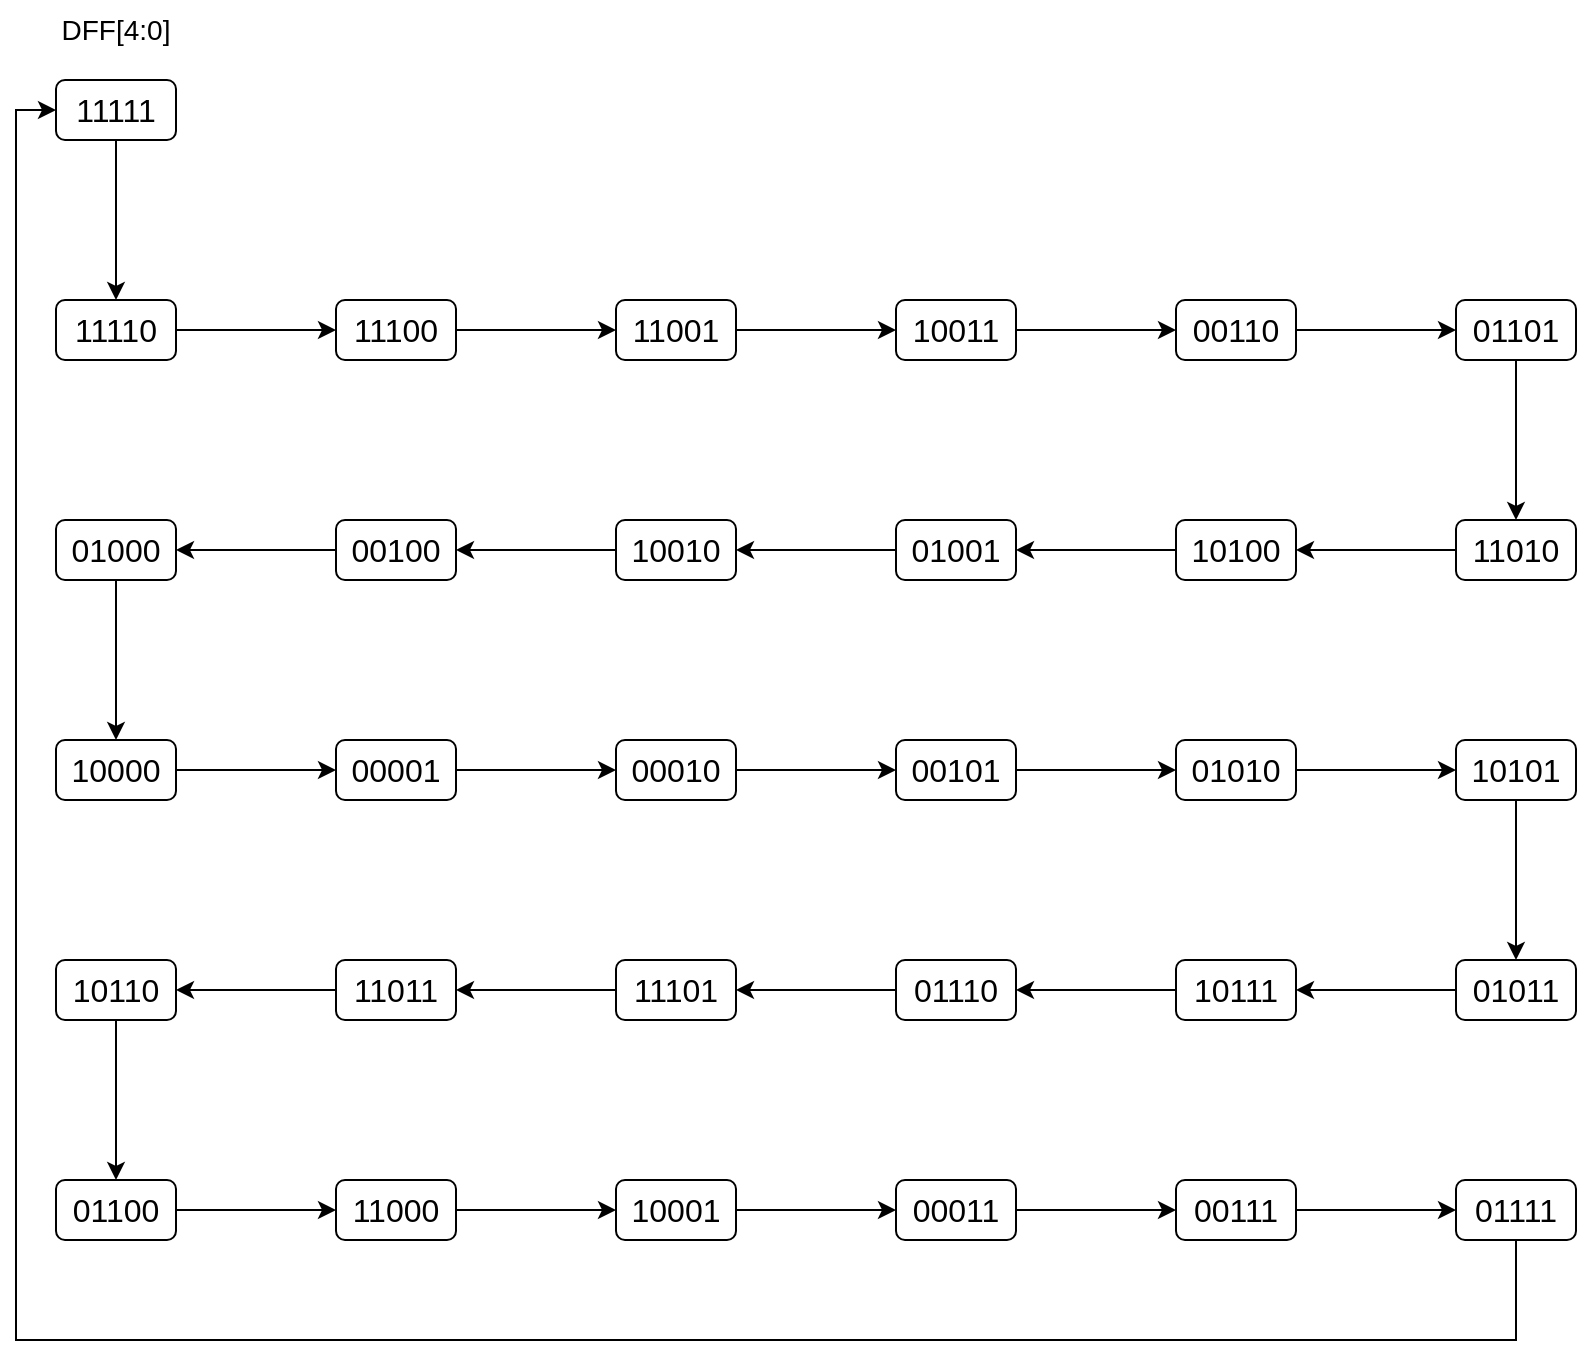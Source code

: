 <mxfile version="13.8.1" type="device"><diagram id="ZffOk5XGFv400vRuhDDj" name="Page-1"><mxGraphModel dx="946" dy="614" grid="1" gridSize="10" guides="1" tooltips="1" connect="1" arrows="1" fold="1" page="1" pageScale="1" pageWidth="827" pageHeight="1169" math="0" shadow="0"><root><mxCell id="0"/><mxCell id="1" parent="0"/><mxCell id="HgqYg5g8qgq-a61wNRfT-22" value="" style="edgeStyle=orthogonalEdgeStyle;rounded=0;orthogonalLoop=1;jettySize=auto;html=1;" parent="1" source="HgqYg5g8qgq-a61wNRfT-19" target="HgqYg5g8qgq-a61wNRfT-21" edge="1"><mxGeometry relative="1" as="geometry"/></mxCell><mxCell id="HgqYg5g8qgq-a61wNRfT-94" value="" style="edgeStyle=orthogonalEdgeStyle;rounded=0;orthogonalLoop=1;jettySize=auto;html=1;" parent="1" source="HgqYg5g8qgq-a61wNRfT-93" target="HgqYg5g8qgq-a61wNRfT-19" edge="1"><mxGeometry relative="1" as="geometry"/></mxCell><mxCell id="HgqYg5g8qgq-a61wNRfT-19" value="&lt;font style=&quot;font-size: 16px&quot;&gt;11110&lt;/font&gt;" style="rounded=1;whiteSpace=wrap;html=1;" parent="1" vertex="1"><mxGeometry x="40" y="310" width="60" height="30" as="geometry"/></mxCell><mxCell id="HgqYg5g8qgq-a61wNRfT-24" value="" style="edgeStyle=orthogonalEdgeStyle;rounded=0;orthogonalLoop=1;jettySize=auto;html=1;" parent="1" source="HgqYg5g8qgq-a61wNRfT-21" target="HgqYg5g8qgq-a61wNRfT-23" edge="1"><mxGeometry relative="1" as="geometry"/></mxCell><mxCell id="HgqYg5g8qgq-a61wNRfT-21" value="&lt;font style=&quot;font-size: 16px&quot;&gt;11100&lt;/font&gt;" style="rounded=1;whiteSpace=wrap;html=1;" parent="1" vertex="1"><mxGeometry x="180" y="310" width="60" height="30" as="geometry"/></mxCell><mxCell id="HgqYg5g8qgq-a61wNRfT-26" value="" style="edgeStyle=orthogonalEdgeStyle;rounded=0;orthogonalLoop=1;jettySize=auto;html=1;" parent="1" source="HgqYg5g8qgq-a61wNRfT-23" target="HgqYg5g8qgq-a61wNRfT-25" edge="1"><mxGeometry relative="1" as="geometry"/></mxCell><mxCell id="HgqYg5g8qgq-a61wNRfT-23" value="&lt;span style=&quot;font-size: 16px&quot;&gt;11001&lt;/span&gt;" style="rounded=1;whiteSpace=wrap;html=1;" parent="1" vertex="1"><mxGeometry x="320" y="310" width="60" height="30" as="geometry"/></mxCell><mxCell id="HgqYg5g8qgq-a61wNRfT-28" value="" style="edgeStyle=orthogonalEdgeStyle;rounded=0;orthogonalLoop=1;jettySize=auto;html=1;" parent="1" source="HgqYg5g8qgq-a61wNRfT-25" target="HgqYg5g8qgq-a61wNRfT-27" edge="1"><mxGeometry relative="1" as="geometry"/></mxCell><mxCell id="HgqYg5g8qgq-a61wNRfT-25" value="&lt;font style=&quot;font-size: 16px&quot;&gt;10011&lt;/font&gt;" style="rounded=1;whiteSpace=wrap;html=1;" parent="1" vertex="1"><mxGeometry x="460" y="310" width="60" height="30" as="geometry"/></mxCell><mxCell id="HgqYg5g8qgq-a61wNRfT-30" value="" style="edgeStyle=orthogonalEdgeStyle;rounded=0;orthogonalLoop=1;jettySize=auto;html=1;" parent="1" source="HgqYg5g8qgq-a61wNRfT-27" target="HgqYg5g8qgq-a61wNRfT-29" edge="1"><mxGeometry relative="1" as="geometry"/></mxCell><mxCell id="HgqYg5g8qgq-a61wNRfT-27" value="&lt;font style=&quot;font-size: 16px&quot;&gt;00110&lt;/font&gt;" style="rounded=1;whiteSpace=wrap;html=1;" parent="1" vertex="1"><mxGeometry x="600" y="310" width="60" height="30" as="geometry"/></mxCell><mxCell id="HgqYg5g8qgq-a61wNRfT-32" value="" style="edgeStyle=orthogonalEdgeStyle;rounded=0;orthogonalLoop=1;jettySize=auto;html=1;" parent="1" source="HgqYg5g8qgq-a61wNRfT-29" target="HgqYg5g8qgq-a61wNRfT-31" edge="1"><mxGeometry relative="1" as="geometry"/></mxCell><mxCell id="HgqYg5g8qgq-a61wNRfT-29" value="&lt;font style=&quot;font-size: 16px&quot;&gt;01101&lt;/font&gt;" style="rounded=1;whiteSpace=wrap;html=1;" parent="1" vertex="1"><mxGeometry x="740" y="310" width="60" height="30" as="geometry"/></mxCell><mxCell id="HgqYg5g8qgq-a61wNRfT-34" value="" style="edgeStyle=orthogonalEdgeStyle;rounded=0;orthogonalLoop=1;jettySize=auto;html=1;" parent="1" source="HgqYg5g8qgq-a61wNRfT-31" target="HgqYg5g8qgq-a61wNRfT-33" edge="1"><mxGeometry relative="1" as="geometry"/></mxCell><mxCell id="HgqYg5g8qgq-a61wNRfT-31" value="&lt;font style=&quot;font-size: 16px&quot;&gt;11010&lt;/font&gt;" style="rounded=1;whiteSpace=wrap;html=1;" parent="1" vertex="1"><mxGeometry x="740" y="420" width="60" height="30" as="geometry"/></mxCell><mxCell id="HgqYg5g8qgq-a61wNRfT-36" value="" style="edgeStyle=orthogonalEdgeStyle;rounded=0;orthogonalLoop=1;jettySize=auto;html=1;" parent="1" source="HgqYg5g8qgq-a61wNRfT-33" target="HgqYg5g8qgq-a61wNRfT-35" edge="1"><mxGeometry relative="1" as="geometry"/></mxCell><mxCell id="HgqYg5g8qgq-a61wNRfT-33" value="&lt;font style=&quot;font-size: 16px&quot;&gt;10100&lt;/font&gt;" style="rounded=1;whiteSpace=wrap;html=1;" parent="1" vertex="1"><mxGeometry x="600" y="420" width="60" height="30" as="geometry"/></mxCell><mxCell id="HgqYg5g8qgq-a61wNRfT-38" value="" style="edgeStyle=orthogonalEdgeStyle;rounded=0;orthogonalLoop=1;jettySize=auto;html=1;" parent="1" source="HgqYg5g8qgq-a61wNRfT-35" target="HgqYg5g8qgq-a61wNRfT-37" edge="1"><mxGeometry relative="1" as="geometry"/></mxCell><mxCell id="HgqYg5g8qgq-a61wNRfT-35" value="&lt;font style=&quot;font-size: 16px&quot;&gt;01001&lt;/font&gt;" style="rounded=1;whiteSpace=wrap;html=1;" parent="1" vertex="1"><mxGeometry x="460" y="420" width="60" height="30" as="geometry"/></mxCell><mxCell id="HgqYg5g8qgq-a61wNRfT-40" value="" style="edgeStyle=orthogonalEdgeStyle;rounded=0;orthogonalLoop=1;jettySize=auto;html=1;" parent="1" source="HgqYg5g8qgq-a61wNRfT-37" target="HgqYg5g8qgq-a61wNRfT-39" edge="1"><mxGeometry relative="1" as="geometry"/></mxCell><mxCell id="HgqYg5g8qgq-a61wNRfT-37" value="&lt;font style=&quot;font-size: 16px&quot;&gt;10010&lt;/font&gt;" style="rounded=1;whiteSpace=wrap;html=1;" parent="1" vertex="1"><mxGeometry x="320" y="420" width="60" height="30" as="geometry"/></mxCell><mxCell id="HgqYg5g8qgq-a61wNRfT-42" value="" style="edgeStyle=orthogonalEdgeStyle;rounded=0;orthogonalLoop=1;jettySize=auto;html=1;" parent="1" source="HgqYg5g8qgq-a61wNRfT-39" target="HgqYg5g8qgq-a61wNRfT-41" edge="1"><mxGeometry relative="1" as="geometry"/></mxCell><mxCell id="HgqYg5g8qgq-a61wNRfT-39" value="&lt;font style=&quot;font-size: 16px&quot;&gt;00100&lt;/font&gt;" style="rounded=1;whiteSpace=wrap;html=1;" parent="1" vertex="1"><mxGeometry x="180" y="420" width="60" height="30" as="geometry"/></mxCell><mxCell id="HgqYg5g8qgq-a61wNRfT-44" value="" style="edgeStyle=orthogonalEdgeStyle;rounded=0;orthogonalLoop=1;jettySize=auto;html=1;" parent="1" source="HgqYg5g8qgq-a61wNRfT-41" target="HgqYg5g8qgq-a61wNRfT-43" edge="1"><mxGeometry relative="1" as="geometry"/></mxCell><mxCell id="HgqYg5g8qgq-a61wNRfT-41" value="&lt;font style=&quot;font-size: 16px&quot;&gt;01000&lt;/font&gt;" style="rounded=1;whiteSpace=wrap;html=1;" parent="1" vertex="1"><mxGeometry x="40" y="420" width="60" height="30" as="geometry"/></mxCell><mxCell id="HgqYg5g8qgq-a61wNRfT-46" value="" style="edgeStyle=orthogonalEdgeStyle;rounded=0;orthogonalLoop=1;jettySize=auto;html=1;" parent="1" source="HgqYg5g8qgq-a61wNRfT-43" target="HgqYg5g8qgq-a61wNRfT-45" edge="1"><mxGeometry relative="1" as="geometry"/></mxCell><mxCell id="HgqYg5g8qgq-a61wNRfT-43" value="&lt;font style=&quot;font-size: 16px&quot;&gt;10000&lt;/font&gt;" style="rounded=1;whiteSpace=wrap;html=1;" parent="1" vertex="1"><mxGeometry x="40" y="530" width="60" height="30" as="geometry"/></mxCell><mxCell id="HgqYg5g8qgq-a61wNRfT-48" value="" style="edgeStyle=orthogonalEdgeStyle;rounded=0;orthogonalLoop=1;jettySize=auto;html=1;" parent="1" source="HgqYg5g8qgq-a61wNRfT-45" target="HgqYg5g8qgq-a61wNRfT-47" edge="1"><mxGeometry relative="1" as="geometry"/></mxCell><mxCell id="HgqYg5g8qgq-a61wNRfT-45" value="&lt;font style=&quot;font-size: 16px&quot;&gt;00001&lt;/font&gt;" style="rounded=1;whiteSpace=wrap;html=1;" parent="1" vertex="1"><mxGeometry x="180" y="530" width="60" height="30" as="geometry"/></mxCell><mxCell id="HgqYg5g8qgq-a61wNRfT-50" value="" style="edgeStyle=orthogonalEdgeStyle;rounded=0;orthogonalLoop=1;jettySize=auto;html=1;" parent="1" source="HgqYg5g8qgq-a61wNRfT-47" target="HgqYg5g8qgq-a61wNRfT-49" edge="1"><mxGeometry relative="1" as="geometry"/></mxCell><mxCell id="HgqYg5g8qgq-a61wNRfT-47" value="&lt;font style=&quot;font-size: 16px&quot;&gt;00010&lt;/font&gt;" style="rounded=1;whiteSpace=wrap;html=1;" parent="1" vertex="1"><mxGeometry x="320" y="530" width="60" height="30" as="geometry"/></mxCell><mxCell id="HgqYg5g8qgq-a61wNRfT-52" value="" style="edgeStyle=orthogonalEdgeStyle;rounded=0;orthogonalLoop=1;jettySize=auto;html=1;" parent="1" source="HgqYg5g8qgq-a61wNRfT-49" target="HgqYg5g8qgq-a61wNRfT-51" edge="1"><mxGeometry relative="1" as="geometry"/></mxCell><mxCell id="HgqYg5g8qgq-a61wNRfT-49" value="&lt;font style=&quot;font-size: 16px&quot;&gt;00101&lt;/font&gt;" style="rounded=1;whiteSpace=wrap;html=1;" parent="1" vertex="1"><mxGeometry x="460" y="530" width="60" height="30" as="geometry"/></mxCell><mxCell id="HgqYg5g8qgq-a61wNRfT-54" value="" style="edgeStyle=orthogonalEdgeStyle;rounded=0;orthogonalLoop=1;jettySize=auto;html=1;" parent="1" source="HgqYg5g8qgq-a61wNRfT-51" target="HgqYg5g8qgq-a61wNRfT-53" edge="1"><mxGeometry relative="1" as="geometry"/></mxCell><mxCell id="HgqYg5g8qgq-a61wNRfT-51" value="&lt;font style=&quot;font-size: 16px&quot;&gt;01010&lt;/font&gt;" style="rounded=1;whiteSpace=wrap;html=1;" parent="1" vertex="1"><mxGeometry x="600" y="530" width="60" height="30" as="geometry"/></mxCell><mxCell id="HgqYg5g8qgq-a61wNRfT-56" value="" style="edgeStyle=orthogonalEdgeStyle;rounded=0;orthogonalLoop=1;jettySize=auto;html=1;" parent="1" source="HgqYg5g8qgq-a61wNRfT-53" target="HgqYg5g8qgq-a61wNRfT-55" edge="1"><mxGeometry relative="1" as="geometry"/></mxCell><mxCell id="HgqYg5g8qgq-a61wNRfT-53" value="&lt;font style=&quot;font-size: 16px&quot;&gt;10101&lt;/font&gt;" style="rounded=1;whiteSpace=wrap;html=1;" parent="1" vertex="1"><mxGeometry x="740" y="530" width="60" height="30" as="geometry"/></mxCell><mxCell id="HgqYg5g8qgq-a61wNRfT-58" value="" style="edgeStyle=orthogonalEdgeStyle;rounded=0;orthogonalLoop=1;jettySize=auto;html=1;" parent="1" source="HgqYg5g8qgq-a61wNRfT-55" target="HgqYg5g8qgq-a61wNRfT-57" edge="1"><mxGeometry relative="1" as="geometry"/></mxCell><mxCell id="HgqYg5g8qgq-a61wNRfT-55" value="&lt;font style=&quot;font-size: 16px&quot;&gt;01011&lt;/font&gt;" style="rounded=1;whiteSpace=wrap;html=1;" parent="1" vertex="1"><mxGeometry x="740" y="640" width="60" height="30" as="geometry"/></mxCell><mxCell id="HgqYg5g8qgq-a61wNRfT-60" value="" style="edgeStyle=orthogonalEdgeStyle;rounded=0;orthogonalLoop=1;jettySize=auto;html=1;" parent="1" source="HgqYg5g8qgq-a61wNRfT-57" target="HgqYg5g8qgq-a61wNRfT-59" edge="1"><mxGeometry relative="1" as="geometry"/></mxCell><mxCell id="HgqYg5g8qgq-a61wNRfT-57" value="&lt;span style=&quot;font-size: 16px&quot;&gt;10111&lt;/span&gt;" style="rounded=1;whiteSpace=wrap;html=1;" parent="1" vertex="1"><mxGeometry x="600" y="640" width="60" height="30" as="geometry"/></mxCell><mxCell id="HgqYg5g8qgq-a61wNRfT-62" value="" style="edgeStyle=orthogonalEdgeStyle;rounded=0;orthogonalLoop=1;jettySize=auto;html=1;" parent="1" source="HgqYg5g8qgq-a61wNRfT-59" target="HgqYg5g8qgq-a61wNRfT-61" edge="1"><mxGeometry relative="1" as="geometry"/></mxCell><mxCell id="HgqYg5g8qgq-a61wNRfT-59" value="&lt;font style=&quot;font-size: 16px&quot;&gt;01110&lt;/font&gt;" style="rounded=1;whiteSpace=wrap;html=1;" parent="1" vertex="1"><mxGeometry x="460" y="640" width="60" height="30" as="geometry"/></mxCell><mxCell id="HgqYg5g8qgq-a61wNRfT-64" value="" style="edgeStyle=orthogonalEdgeStyle;rounded=0;orthogonalLoop=1;jettySize=auto;html=1;" parent="1" source="HgqYg5g8qgq-a61wNRfT-61" target="HgqYg5g8qgq-a61wNRfT-63" edge="1"><mxGeometry relative="1" as="geometry"/></mxCell><mxCell id="HgqYg5g8qgq-a61wNRfT-61" value="&lt;font style=&quot;font-size: 16px&quot;&gt;11101&lt;/font&gt;" style="rounded=1;whiteSpace=wrap;html=1;" parent="1" vertex="1"><mxGeometry x="320" y="640" width="60" height="30" as="geometry"/></mxCell><mxCell id="HgqYg5g8qgq-a61wNRfT-66" value="" style="edgeStyle=orthogonalEdgeStyle;rounded=0;orthogonalLoop=1;jettySize=auto;html=1;" parent="1" source="HgqYg5g8qgq-a61wNRfT-63" target="HgqYg5g8qgq-a61wNRfT-65" edge="1"><mxGeometry relative="1" as="geometry"/></mxCell><mxCell id="HgqYg5g8qgq-a61wNRfT-63" value="&lt;font style=&quot;font-size: 16px&quot;&gt;11011&lt;/font&gt;" style="rounded=1;whiteSpace=wrap;html=1;" parent="1" vertex="1"><mxGeometry x="180" y="640" width="60" height="30" as="geometry"/></mxCell><mxCell id="HgqYg5g8qgq-a61wNRfT-68" value="" style="edgeStyle=orthogonalEdgeStyle;rounded=0;orthogonalLoop=1;jettySize=auto;html=1;" parent="1" source="HgqYg5g8qgq-a61wNRfT-65" target="HgqYg5g8qgq-a61wNRfT-67" edge="1"><mxGeometry relative="1" as="geometry"/></mxCell><mxCell id="HgqYg5g8qgq-a61wNRfT-65" value="&lt;font style=&quot;font-size: 16px&quot;&gt;10110&lt;/font&gt;" style="rounded=1;whiteSpace=wrap;html=1;" parent="1" vertex="1"><mxGeometry x="40" y="640" width="60" height="30" as="geometry"/></mxCell><mxCell id="HgqYg5g8qgq-a61wNRfT-70" value="" style="edgeStyle=orthogonalEdgeStyle;rounded=0;orthogonalLoop=1;jettySize=auto;html=1;" parent="1" source="HgqYg5g8qgq-a61wNRfT-67" target="HgqYg5g8qgq-a61wNRfT-69" edge="1"><mxGeometry relative="1" as="geometry"/></mxCell><mxCell id="HgqYg5g8qgq-a61wNRfT-67" value="&lt;font style=&quot;font-size: 16px&quot;&gt;01100&lt;/font&gt;" style="rounded=1;whiteSpace=wrap;html=1;" parent="1" vertex="1"><mxGeometry x="40" y="750" width="60" height="30" as="geometry"/></mxCell><mxCell id="HgqYg5g8qgq-a61wNRfT-72" value="" style="edgeStyle=orthogonalEdgeStyle;rounded=0;orthogonalLoop=1;jettySize=auto;html=1;" parent="1" source="HgqYg5g8qgq-a61wNRfT-69" target="HgqYg5g8qgq-a61wNRfT-71" edge="1"><mxGeometry relative="1" as="geometry"/></mxCell><mxCell id="HgqYg5g8qgq-a61wNRfT-69" value="&lt;font style=&quot;font-size: 16px&quot;&gt;11000&lt;/font&gt;" style="rounded=1;whiteSpace=wrap;html=1;" parent="1" vertex="1"><mxGeometry x="180" y="750" width="60" height="30" as="geometry"/></mxCell><mxCell id="HgqYg5g8qgq-a61wNRfT-74" value="" style="edgeStyle=orthogonalEdgeStyle;rounded=0;orthogonalLoop=1;jettySize=auto;html=1;" parent="1" source="HgqYg5g8qgq-a61wNRfT-71" target="HgqYg5g8qgq-a61wNRfT-73" edge="1"><mxGeometry relative="1" as="geometry"/></mxCell><mxCell id="HgqYg5g8qgq-a61wNRfT-71" value="&lt;font style=&quot;font-size: 16px&quot;&gt;10001&lt;/font&gt;" style="rounded=1;whiteSpace=wrap;html=1;" parent="1" vertex="1"><mxGeometry x="320" y="750" width="60" height="30" as="geometry"/></mxCell><mxCell id="HgqYg5g8qgq-a61wNRfT-76" value="" style="edgeStyle=orthogonalEdgeStyle;rounded=0;orthogonalLoop=1;jettySize=auto;html=1;" parent="1" source="HgqYg5g8qgq-a61wNRfT-73" target="HgqYg5g8qgq-a61wNRfT-75" edge="1"><mxGeometry relative="1" as="geometry"/></mxCell><mxCell id="HgqYg5g8qgq-a61wNRfT-73" value="&lt;font style=&quot;font-size: 16px&quot;&gt;00011&lt;/font&gt;" style="rounded=1;whiteSpace=wrap;html=1;" parent="1" vertex="1"><mxGeometry x="460" y="750" width="60" height="30" as="geometry"/></mxCell><mxCell id="HgqYg5g8qgq-a61wNRfT-78" value="" style="edgeStyle=orthogonalEdgeStyle;rounded=0;orthogonalLoop=1;jettySize=auto;html=1;" parent="1" source="HgqYg5g8qgq-a61wNRfT-75" target="HgqYg5g8qgq-a61wNRfT-77" edge="1"><mxGeometry relative="1" as="geometry"/></mxCell><mxCell id="HgqYg5g8qgq-a61wNRfT-75" value="&lt;font style=&quot;font-size: 16px&quot;&gt;00111&lt;/font&gt;" style="rounded=1;whiteSpace=wrap;html=1;" parent="1" vertex="1"><mxGeometry x="600" y="750" width="60" height="30" as="geometry"/></mxCell><mxCell id="6cH88wKeBickzbt91rdi-3" style="edgeStyle=orthogonalEdgeStyle;rounded=0;orthogonalLoop=1;jettySize=auto;html=1;entryX=0;entryY=0.5;entryDx=0;entryDy=0;" edge="1" parent="1" source="HgqYg5g8qgq-a61wNRfT-77" target="HgqYg5g8qgq-a61wNRfT-93"><mxGeometry relative="1" as="geometry"><Array as="points"><mxPoint x="770" y="830"/><mxPoint x="20" y="830"/><mxPoint x="20" y="215"/></Array></mxGeometry></mxCell><mxCell id="HgqYg5g8qgq-a61wNRfT-77" value="&lt;font style=&quot;font-size: 16px&quot;&gt;01111&lt;/font&gt;" style="rounded=1;whiteSpace=wrap;html=1;" parent="1" vertex="1"><mxGeometry x="740" y="750" width="60" height="30" as="geometry"/></mxCell><mxCell id="HgqYg5g8qgq-a61wNRfT-93" value="&lt;font style=&quot;font-size: 16px&quot;&gt;11111&lt;/font&gt;" style="rounded=1;whiteSpace=wrap;html=1;" parent="1" vertex="1"><mxGeometry x="40" y="200" width="60" height="30" as="geometry"/></mxCell><mxCell id="6cH88wKeBickzbt91rdi-4" value="&lt;font style=&quot;font-size: 14px&quot;&gt;DFF[4:0]&lt;/font&gt;" style="text;html=1;strokeColor=none;fillColor=none;align=center;verticalAlign=middle;whiteSpace=wrap;rounded=0;" vertex="1" parent="1"><mxGeometry x="40" y="160" width="60" height="30" as="geometry"/></mxCell></root></mxGraphModel></diagram></mxfile>